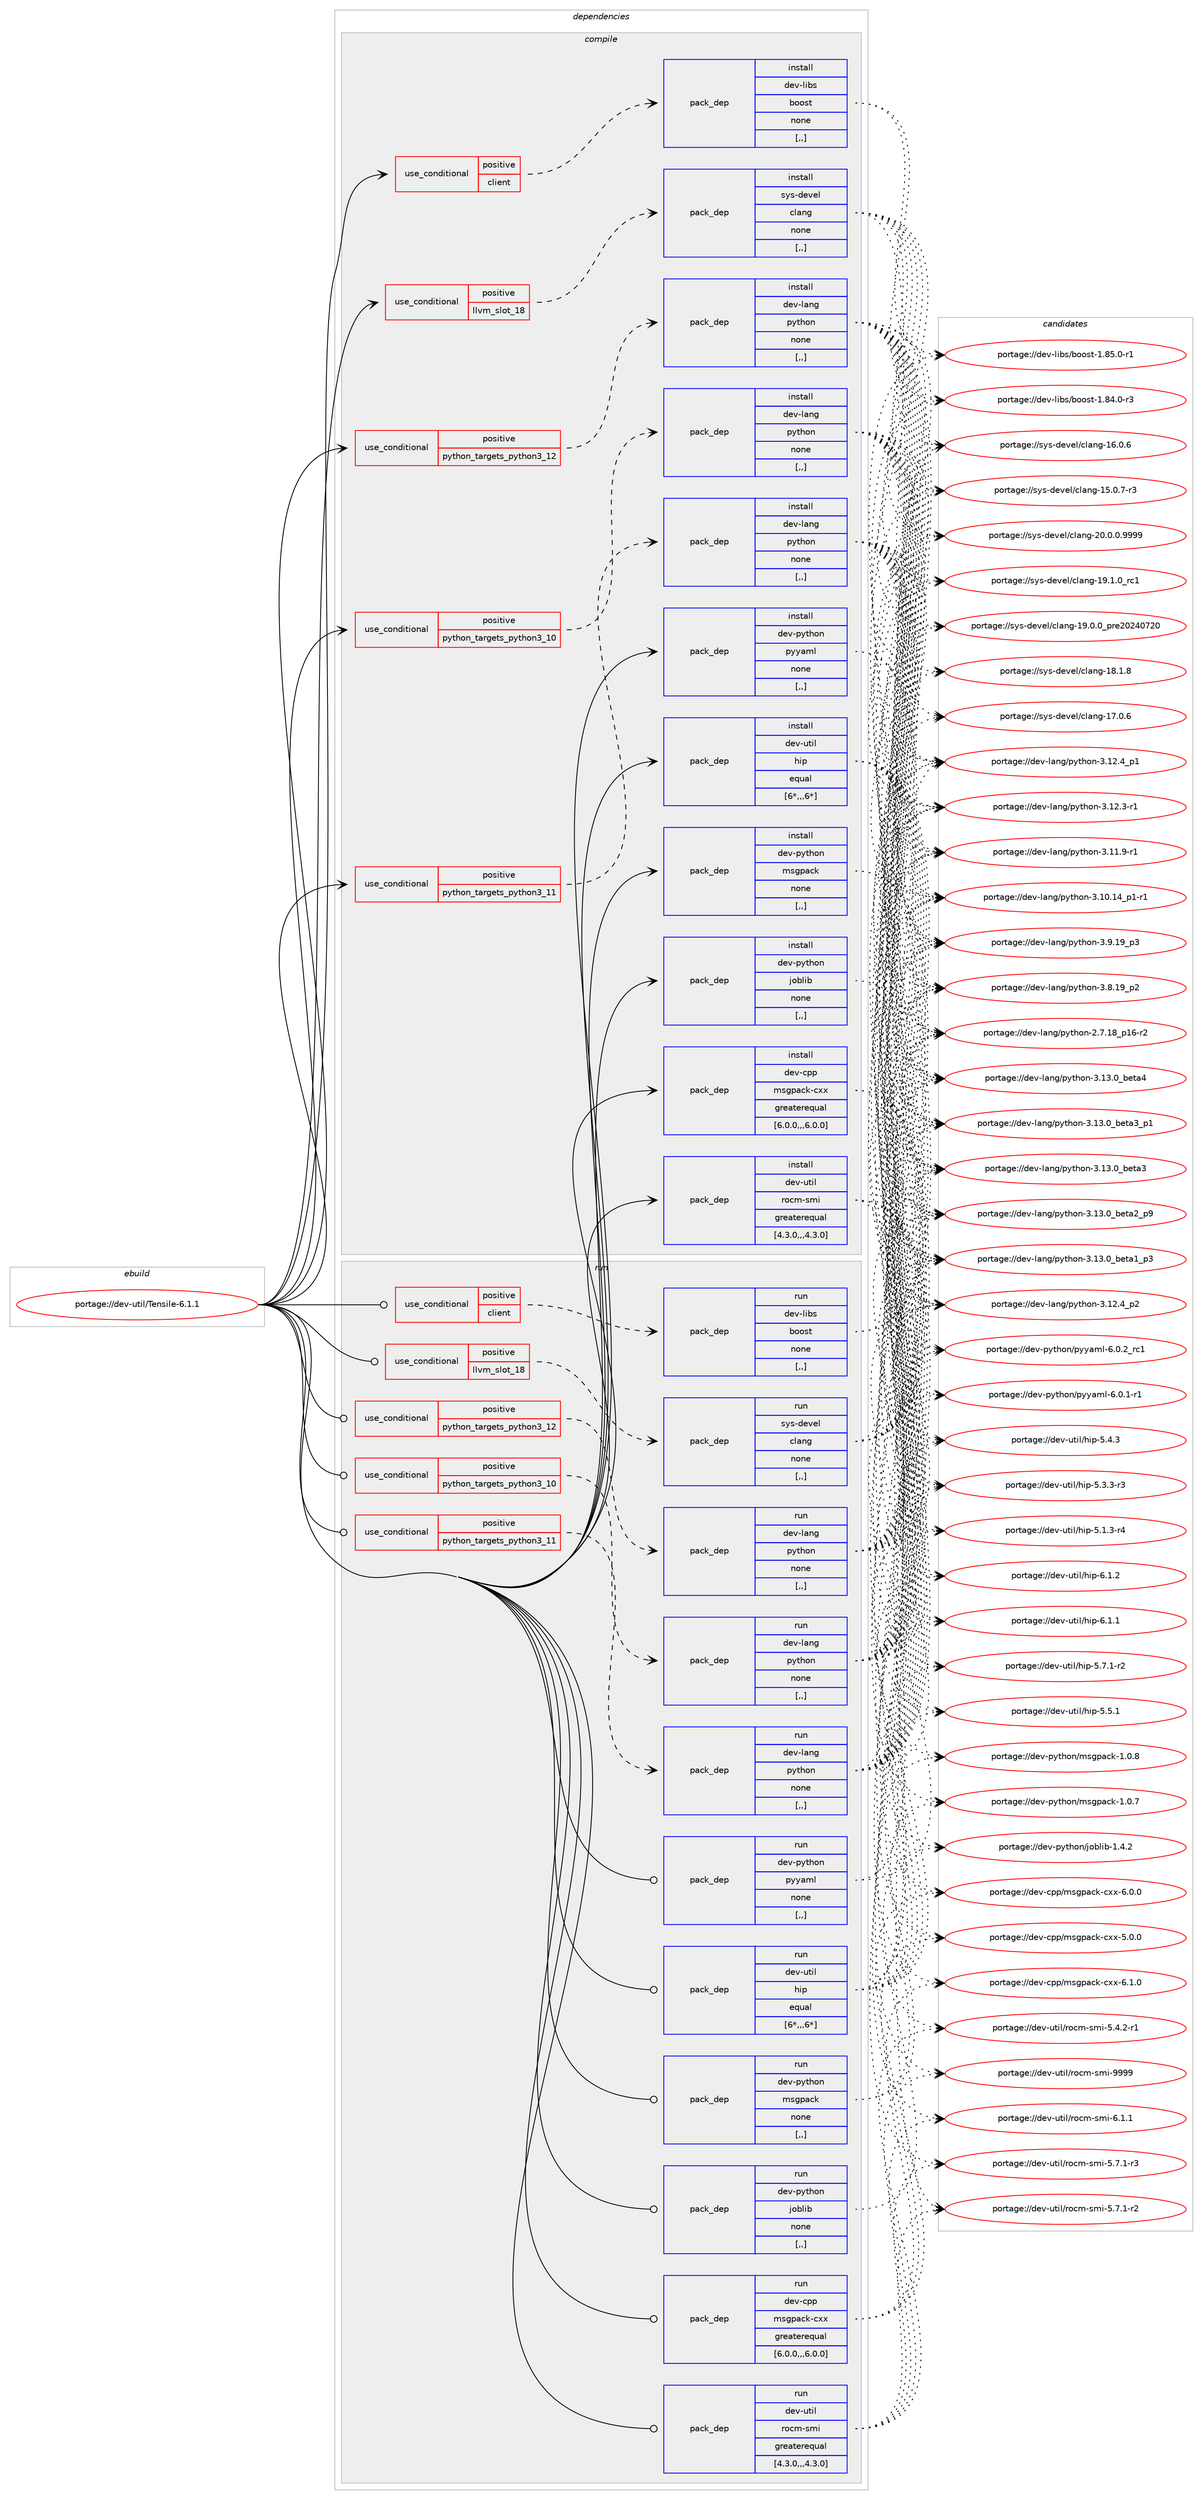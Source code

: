 digraph prolog {

# *************
# Graph options
# *************

newrank=true;
concentrate=true;
compound=true;
graph [rankdir=LR,fontname=Helvetica,fontsize=10,ranksep=1.5];#, ranksep=2.5, nodesep=0.2];
edge  [arrowhead=vee];
node  [fontname=Helvetica,fontsize=10];

# **********
# The ebuild
# **********

subgraph cluster_leftcol {
color=gray;
label=<<i>ebuild</i>>;
id [label="portage://dev-util/Tensile-6.1.1", color=red, width=4, href="../dev-util/Tensile-6.1.1.svg"];
}

# ****************
# The dependencies
# ****************

subgraph cluster_midcol {
color=gray;
label=<<i>dependencies</i>>;
subgraph cluster_compile {
fillcolor="#eeeeee";
style=filled;
label=<<i>compile</i>>;
subgraph cond59080 {
dependency209972 [label=<<TABLE BORDER="0" CELLBORDER="1" CELLSPACING="0" CELLPADDING="4"><TR><TD ROWSPAN="3" CELLPADDING="10">use_conditional</TD></TR><TR><TD>positive</TD></TR><TR><TD>client</TD></TR></TABLE>>, shape=none, color=red];
subgraph pack149501 {
dependency209973 [label=<<TABLE BORDER="0" CELLBORDER="1" CELLSPACING="0" CELLPADDING="4" WIDTH="220"><TR><TD ROWSPAN="6" CELLPADDING="30">pack_dep</TD></TR><TR><TD WIDTH="110">install</TD></TR><TR><TD>dev-libs</TD></TR><TR><TD>boost</TD></TR><TR><TD>none</TD></TR><TR><TD>[,,]</TD></TR></TABLE>>, shape=none, color=blue];
}
dependency209972:e -> dependency209973:w [weight=20,style="dashed",arrowhead="vee"];
}
id:e -> dependency209972:w [weight=20,style="solid",arrowhead="vee"];
subgraph cond59081 {
dependency209974 [label=<<TABLE BORDER="0" CELLBORDER="1" CELLSPACING="0" CELLPADDING="4"><TR><TD ROWSPAN="3" CELLPADDING="10">use_conditional</TD></TR><TR><TD>positive</TD></TR><TR><TD>llvm_slot_18</TD></TR></TABLE>>, shape=none, color=red];
subgraph pack149502 {
dependency209975 [label=<<TABLE BORDER="0" CELLBORDER="1" CELLSPACING="0" CELLPADDING="4" WIDTH="220"><TR><TD ROWSPAN="6" CELLPADDING="30">pack_dep</TD></TR><TR><TD WIDTH="110">install</TD></TR><TR><TD>sys-devel</TD></TR><TR><TD>clang</TD></TR><TR><TD>none</TD></TR><TR><TD>[,,]</TD></TR></TABLE>>, shape=none, color=blue];
}
dependency209974:e -> dependency209975:w [weight=20,style="dashed",arrowhead="vee"];
}
id:e -> dependency209974:w [weight=20,style="solid",arrowhead="vee"];
subgraph cond59082 {
dependency209976 [label=<<TABLE BORDER="0" CELLBORDER="1" CELLSPACING="0" CELLPADDING="4"><TR><TD ROWSPAN="3" CELLPADDING="10">use_conditional</TD></TR><TR><TD>positive</TD></TR><TR><TD>python_targets_python3_10</TD></TR></TABLE>>, shape=none, color=red];
subgraph pack149503 {
dependency209977 [label=<<TABLE BORDER="0" CELLBORDER="1" CELLSPACING="0" CELLPADDING="4" WIDTH="220"><TR><TD ROWSPAN="6" CELLPADDING="30">pack_dep</TD></TR><TR><TD WIDTH="110">install</TD></TR><TR><TD>dev-lang</TD></TR><TR><TD>python</TD></TR><TR><TD>none</TD></TR><TR><TD>[,,]</TD></TR></TABLE>>, shape=none, color=blue];
}
dependency209976:e -> dependency209977:w [weight=20,style="dashed",arrowhead="vee"];
}
id:e -> dependency209976:w [weight=20,style="solid",arrowhead="vee"];
subgraph cond59083 {
dependency209978 [label=<<TABLE BORDER="0" CELLBORDER="1" CELLSPACING="0" CELLPADDING="4"><TR><TD ROWSPAN="3" CELLPADDING="10">use_conditional</TD></TR><TR><TD>positive</TD></TR><TR><TD>python_targets_python3_11</TD></TR></TABLE>>, shape=none, color=red];
subgraph pack149504 {
dependency209979 [label=<<TABLE BORDER="0" CELLBORDER="1" CELLSPACING="0" CELLPADDING="4" WIDTH="220"><TR><TD ROWSPAN="6" CELLPADDING="30">pack_dep</TD></TR><TR><TD WIDTH="110">install</TD></TR><TR><TD>dev-lang</TD></TR><TR><TD>python</TD></TR><TR><TD>none</TD></TR><TR><TD>[,,]</TD></TR></TABLE>>, shape=none, color=blue];
}
dependency209978:e -> dependency209979:w [weight=20,style="dashed",arrowhead="vee"];
}
id:e -> dependency209978:w [weight=20,style="solid",arrowhead="vee"];
subgraph cond59084 {
dependency209980 [label=<<TABLE BORDER="0" CELLBORDER="1" CELLSPACING="0" CELLPADDING="4"><TR><TD ROWSPAN="3" CELLPADDING="10">use_conditional</TD></TR><TR><TD>positive</TD></TR><TR><TD>python_targets_python3_12</TD></TR></TABLE>>, shape=none, color=red];
subgraph pack149505 {
dependency209981 [label=<<TABLE BORDER="0" CELLBORDER="1" CELLSPACING="0" CELLPADDING="4" WIDTH="220"><TR><TD ROWSPAN="6" CELLPADDING="30">pack_dep</TD></TR><TR><TD WIDTH="110">install</TD></TR><TR><TD>dev-lang</TD></TR><TR><TD>python</TD></TR><TR><TD>none</TD></TR><TR><TD>[,,]</TD></TR></TABLE>>, shape=none, color=blue];
}
dependency209980:e -> dependency209981:w [weight=20,style="dashed",arrowhead="vee"];
}
id:e -> dependency209980:w [weight=20,style="solid",arrowhead="vee"];
subgraph pack149506 {
dependency209982 [label=<<TABLE BORDER="0" CELLBORDER="1" CELLSPACING="0" CELLPADDING="4" WIDTH="220"><TR><TD ROWSPAN="6" CELLPADDING="30">pack_dep</TD></TR><TR><TD WIDTH="110">install</TD></TR><TR><TD>dev-cpp</TD></TR><TR><TD>msgpack-cxx</TD></TR><TR><TD>greaterequal</TD></TR><TR><TD>[6.0.0,,,6.0.0]</TD></TR></TABLE>>, shape=none, color=blue];
}
id:e -> dependency209982:w [weight=20,style="solid",arrowhead="vee"];
subgraph pack149507 {
dependency209983 [label=<<TABLE BORDER="0" CELLBORDER="1" CELLSPACING="0" CELLPADDING="4" WIDTH="220"><TR><TD ROWSPAN="6" CELLPADDING="30">pack_dep</TD></TR><TR><TD WIDTH="110">install</TD></TR><TR><TD>dev-python</TD></TR><TR><TD>joblib</TD></TR><TR><TD>none</TD></TR><TR><TD>[,,]</TD></TR></TABLE>>, shape=none, color=blue];
}
id:e -> dependency209983:w [weight=20,style="solid",arrowhead="vee"];
subgraph pack149508 {
dependency209984 [label=<<TABLE BORDER="0" CELLBORDER="1" CELLSPACING="0" CELLPADDING="4" WIDTH="220"><TR><TD ROWSPAN="6" CELLPADDING="30">pack_dep</TD></TR><TR><TD WIDTH="110">install</TD></TR><TR><TD>dev-python</TD></TR><TR><TD>msgpack</TD></TR><TR><TD>none</TD></TR><TR><TD>[,,]</TD></TR></TABLE>>, shape=none, color=blue];
}
id:e -> dependency209984:w [weight=20,style="solid",arrowhead="vee"];
subgraph pack149509 {
dependency209985 [label=<<TABLE BORDER="0" CELLBORDER="1" CELLSPACING="0" CELLPADDING="4" WIDTH="220"><TR><TD ROWSPAN="6" CELLPADDING="30">pack_dep</TD></TR><TR><TD WIDTH="110">install</TD></TR><TR><TD>dev-python</TD></TR><TR><TD>pyyaml</TD></TR><TR><TD>none</TD></TR><TR><TD>[,,]</TD></TR></TABLE>>, shape=none, color=blue];
}
id:e -> dependency209985:w [weight=20,style="solid",arrowhead="vee"];
subgraph pack149510 {
dependency209986 [label=<<TABLE BORDER="0" CELLBORDER="1" CELLSPACING="0" CELLPADDING="4" WIDTH="220"><TR><TD ROWSPAN="6" CELLPADDING="30">pack_dep</TD></TR><TR><TD WIDTH="110">install</TD></TR><TR><TD>dev-util</TD></TR><TR><TD>hip</TD></TR><TR><TD>equal</TD></TR><TR><TD>[6*,,,6*]</TD></TR></TABLE>>, shape=none, color=blue];
}
id:e -> dependency209986:w [weight=20,style="solid",arrowhead="vee"];
subgraph pack149511 {
dependency209987 [label=<<TABLE BORDER="0" CELLBORDER="1" CELLSPACING="0" CELLPADDING="4" WIDTH="220"><TR><TD ROWSPAN="6" CELLPADDING="30">pack_dep</TD></TR><TR><TD WIDTH="110">install</TD></TR><TR><TD>dev-util</TD></TR><TR><TD>rocm-smi</TD></TR><TR><TD>greaterequal</TD></TR><TR><TD>[4.3.0,,,4.3.0]</TD></TR></TABLE>>, shape=none, color=blue];
}
id:e -> dependency209987:w [weight=20,style="solid",arrowhead="vee"];
}
subgraph cluster_compileandrun {
fillcolor="#eeeeee";
style=filled;
label=<<i>compile and run</i>>;
}
subgraph cluster_run {
fillcolor="#eeeeee";
style=filled;
label=<<i>run</i>>;
subgraph cond59085 {
dependency209988 [label=<<TABLE BORDER="0" CELLBORDER="1" CELLSPACING="0" CELLPADDING="4"><TR><TD ROWSPAN="3" CELLPADDING="10">use_conditional</TD></TR><TR><TD>positive</TD></TR><TR><TD>client</TD></TR></TABLE>>, shape=none, color=red];
subgraph pack149512 {
dependency209989 [label=<<TABLE BORDER="0" CELLBORDER="1" CELLSPACING="0" CELLPADDING="4" WIDTH="220"><TR><TD ROWSPAN="6" CELLPADDING="30">pack_dep</TD></TR><TR><TD WIDTH="110">run</TD></TR><TR><TD>dev-libs</TD></TR><TR><TD>boost</TD></TR><TR><TD>none</TD></TR><TR><TD>[,,]</TD></TR></TABLE>>, shape=none, color=blue];
}
dependency209988:e -> dependency209989:w [weight=20,style="dashed",arrowhead="vee"];
}
id:e -> dependency209988:w [weight=20,style="solid",arrowhead="odot"];
subgraph cond59086 {
dependency209990 [label=<<TABLE BORDER="0" CELLBORDER="1" CELLSPACING="0" CELLPADDING="4"><TR><TD ROWSPAN="3" CELLPADDING="10">use_conditional</TD></TR><TR><TD>positive</TD></TR><TR><TD>llvm_slot_18</TD></TR></TABLE>>, shape=none, color=red];
subgraph pack149513 {
dependency209991 [label=<<TABLE BORDER="0" CELLBORDER="1" CELLSPACING="0" CELLPADDING="4" WIDTH="220"><TR><TD ROWSPAN="6" CELLPADDING="30">pack_dep</TD></TR><TR><TD WIDTH="110">run</TD></TR><TR><TD>sys-devel</TD></TR><TR><TD>clang</TD></TR><TR><TD>none</TD></TR><TR><TD>[,,]</TD></TR></TABLE>>, shape=none, color=blue];
}
dependency209990:e -> dependency209991:w [weight=20,style="dashed",arrowhead="vee"];
}
id:e -> dependency209990:w [weight=20,style="solid",arrowhead="odot"];
subgraph cond59087 {
dependency209992 [label=<<TABLE BORDER="0" CELLBORDER="1" CELLSPACING="0" CELLPADDING="4"><TR><TD ROWSPAN="3" CELLPADDING="10">use_conditional</TD></TR><TR><TD>positive</TD></TR><TR><TD>python_targets_python3_10</TD></TR></TABLE>>, shape=none, color=red];
subgraph pack149514 {
dependency209993 [label=<<TABLE BORDER="0" CELLBORDER="1" CELLSPACING="0" CELLPADDING="4" WIDTH="220"><TR><TD ROWSPAN="6" CELLPADDING="30">pack_dep</TD></TR><TR><TD WIDTH="110">run</TD></TR><TR><TD>dev-lang</TD></TR><TR><TD>python</TD></TR><TR><TD>none</TD></TR><TR><TD>[,,]</TD></TR></TABLE>>, shape=none, color=blue];
}
dependency209992:e -> dependency209993:w [weight=20,style="dashed",arrowhead="vee"];
}
id:e -> dependency209992:w [weight=20,style="solid",arrowhead="odot"];
subgraph cond59088 {
dependency209994 [label=<<TABLE BORDER="0" CELLBORDER="1" CELLSPACING="0" CELLPADDING="4"><TR><TD ROWSPAN="3" CELLPADDING="10">use_conditional</TD></TR><TR><TD>positive</TD></TR><TR><TD>python_targets_python3_11</TD></TR></TABLE>>, shape=none, color=red];
subgraph pack149515 {
dependency209995 [label=<<TABLE BORDER="0" CELLBORDER="1" CELLSPACING="0" CELLPADDING="4" WIDTH="220"><TR><TD ROWSPAN="6" CELLPADDING="30">pack_dep</TD></TR><TR><TD WIDTH="110">run</TD></TR><TR><TD>dev-lang</TD></TR><TR><TD>python</TD></TR><TR><TD>none</TD></TR><TR><TD>[,,]</TD></TR></TABLE>>, shape=none, color=blue];
}
dependency209994:e -> dependency209995:w [weight=20,style="dashed",arrowhead="vee"];
}
id:e -> dependency209994:w [weight=20,style="solid",arrowhead="odot"];
subgraph cond59089 {
dependency209996 [label=<<TABLE BORDER="0" CELLBORDER="1" CELLSPACING="0" CELLPADDING="4"><TR><TD ROWSPAN="3" CELLPADDING="10">use_conditional</TD></TR><TR><TD>positive</TD></TR><TR><TD>python_targets_python3_12</TD></TR></TABLE>>, shape=none, color=red];
subgraph pack149516 {
dependency209997 [label=<<TABLE BORDER="0" CELLBORDER="1" CELLSPACING="0" CELLPADDING="4" WIDTH="220"><TR><TD ROWSPAN="6" CELLPADDING="30">pack_dep</TD></TR><TR><TD WIDTH="110">run</TD></TR><TR><TD>dev-lang</TD></TR><TR><TD>python</TD></TR><TR><TD>none</TD></TR><TR><TD>[,,]</TD></TR></TABLE>>, shape=none, color=blue];
}
dependency209996:e -> dependency209997:w [weight=20,style="dashed",arrowhead="vee"];
}
id:e -> dependency209996:w [weight=20,style="solid",arrowhead="odot"];
subgraph pack149517 {
dependency209998 [label=<<TABLE BORDER="0" CELLBORDER="1" CELLSPACING="0" CELLPADDING="4" WIDTH="220"><TR><TD ROWSPAN="6" CELLPADDING="30">pack_dep</TD></TR><TR><TD WIDTH="110">run</TD></TR><TR><TD>dev-cpp</TD></TR><TR><TD>msgpack-cxx</TD></TR><TR><TD>greaterequal</TD></TR><TR><TD>[6.0.0,,,6.0.0]</TD></TR></TABLE>>, shape=none, color=blue];
}
id:e -> dependency209998:w [weight=20,style="solid",arrowhead="odot"];
subgraph pack149518 {
dependency209999 [label=<<TABLE BORDER="0" CELLBORDER="1" CELLSPACING="0" CELLPADDING="4" WIDTH="220"><TR><TD ROWSPAN="6" CELLPADDING="30">pack_dep</TD></TR><TR><TD WIDTH="110">run</TD></TR><TR><TD>dev-python</TD></TR><TR><TD>joblib</TD></TR><TR><TD>none</TD></TR><TR><TD>[,,]</TD></TR></TABLE>>, shape=none, color=blue];
}
id:e -> dependency209999:w [weight=20,style="solid",arrowhead="odot"];
subgraph pack149519 {
dependency210000 [label=<<TABLE BORDER="0" CELLBORDER="1" CELLSPACING="0" CELLPADDING="4" WIDTH="220"><TR><TD ROWSPAN="6" CELLPADDING="30">pack_dep</TD></TR><TR><TD WIDTH="110">run</TD></TR><TR><TD>dev-python</TD></TR><TR><TD>msgpack</TD></TR><TR><TD>none</TD></TR><TR><TD>[,,]</TD></TR></TABLE>>, shape=none, color=blue];
}
id:e -> dependency210000:w [weight=20,style="solid",arrowhead="odot"];
subgraph pack149520 {
dependency210001 [label=<<TABLE BORDER="0" CELLBORDER="1" CELLSPACING="0" CELLPADDING="4" WIDTH="220"><TR><TD ROWSPAN="6" CELLPADDING="30">pack_dep</TD></TR><TR><TD WIDTH="110">run</TD></TR><TR><TD>dev-python</TD></TR><TR><TD>pyyaml</TD></TR><TR><TD>none</TD></TR><TR><TD>[,,]</TD></TR></TABLE>>, shape=none, color=blue];
}
id:e -> dependency210001:w [weight=20,style="solid",arrowhead="odot"];
subgraph pack149521 {
dependency210002 [label=<<TABLE BORDER="0" CELLBORDER="1" CELLSPACING="0" CELLPADDING="4" WIDTH="220"><TR><TD ROWSPAN="6" CELLPADDING="30">pack_dep</TD></TR><TR><TD WIDTH="110">run</TD></TR><TR><TD>dev-util</TD></TR><TR><TD>hip</TD></TR><TR><TD>equal</TD></TR><TR><TD>[6*,,,6*]</TD></TR></TABLE>>, shape=none, color=blue];
}
id:e -> dependency210002:w [weight=20,style="solid",arrowhead="odot"];
subgraph pack149522 {
dependency210003 [label=<<TABLE BORDER="0" CELLBORDER="1" CELLSPACING="0" CELLPADDING="4" WIDTH="220"><TR><TD ROWSPAN="6" CELLPADDING="30">pack_dep</TD></TR><TR><TD WIDTH="110">run</TD></TR><TR><TD>dev-util</TD></TR><TR><TD>rocm-smi</TD></TR><TR><TD>greaterequal</TD></TR><TR><TD>[4.3.0,,,4.3.0]</TD></TR></TABLE>>, shape=none, color=blue];
}
id:e -> dependency210003:w [weight=20,style="solid",arrowhead="odot"];
}
}

# **************
# The candidates
# **************

subgraph cluster_choices {
rank=same;
color=gray;
label=<<i>candidates</i>>;

subgraph choice149501 {
color=black;
nodesep=1;
choice10010111845108105981154798111111115116454946565346484511449 [label="portage://dev-libs/boost-1.85.0-r1", color=red, width=4,href="../dev-libs/boost-1.85.0-r1.svg"];
choice10010111845108105981154798111111115116454946565246484511451 [label="portage://dev-libs/boost-1.84.0-r3", color=red, width=4,href="../dev-libs/boost-1.84.0-r3.svg"];
dependency209973:e -> choice10010111845108105981154798111111115116454946565346484511449:w [style=dotted,weight="100"];
dependency209973:e -> choice10010111845108105981154798111111115116454946565246484511451:w [style=dotted,weight="100"];
}
subgraph choice149502 {
color=black;
nodesep=1;
choice11512111545100101118101108479910897110103455048464846484657575757 [label="portage://sys-devel/clang-20.0.0.9999", color=red, width=4,href="../sys-devel/clang-20.0.0.9999.svg"];
choice1151211154510010111810110847991089711010345495746494648951149949 [label="portage://sys-devel/clang-19.1.0_rc1", color=red, width=4,href="../sys-devel/clang-19.1.0_rc1.svg"];
choice1151211154510010111810110847991089711010345495746484648951121141015048505248555048 [label="portage://sys-devel/clang-19.0.0_pre20240720", color=red, width=4,href="../sys-devel/clang-19.0.0_pre20240720.svg"];
choice1151211154510010111810110847991089711010345495646494656 [label="portage://sys-devel/clang-18.1.8", color=red, width=4,href="../sys-devel/clang-18.1.8.svg"];
choice1151211154510010111810110847991089711010345495546484654 [label="portage://sys-devel/clang-17.0.6", color=red, width=4,href="../sys-devel/clang-17.0.6.svg"];
choice1151211154510010111810110847991089711010345495446484654 [label="portage://sys-devel/clang-16.0.6", color=red, width=4,href="../sys-devel/clang-16.0.6.svg"];
choice11512111545100101118101108479910897110103454953464846554511451 [label="portage://sys-devel/clang-15.0.7-r3", color=red, width=4,href="../sys-devel/clang-15.0.7-r3.svg"];
dependency209975:e -> choice11512111545100101118101108479910897110103455048464846484657575757:w [style=dotted,weight="100"];
dependency209975:e -> choice1151211154510010111810110847991089711010345495746494648951149949:w [style=dotted,weight="100"];
dependency209975:e -> choice1151211154510010111810110847991089711010345495746484648951121141015048505248555048:w [style=dotted,weight="100"];
dependency209975:e -> choice1151211154510010111810110847991089711010345495646494656:w [style=dotted,weight="100"];
dependency209975:e -> choice1151211154510010111810110847991089711010345495546484654:w [style=dotted,weight="100"];
dependency209975:e -> choice1151211154510010111810110847991089711010345495446484654:w [style=dotted,weight="100"];
dependency209975:e -> choice11512111545100101118101108479910897110103454953464846554511451:w [style=dotted,weight="100"];
}
subgraph choice149503 {
color=black;
nodesep=1;
choice1001011184510897110103471121211161041111104551464951464895981011169752 [label="portage://dev-lang/python-3.13.0_beta4", color=red, width=4,href="../dev-lang/python-3.13.0_beta4.svg"];
choice10010111845108971101034711212111610411111045514649514648959810111697519511249 [label="portage://dev-lang/python-3.13.0_beta3_p1", color=red, width=4,href="../dev-lang/python-3.13.0_beta3_p1.svg"];
choice1001011184510897110103471121211161041111104551464951464895981011169751 [label="portage://dev-lang/python-3.13.0_beta3", color=red, width=4,href="../dev-lang/python-3.13.0_beta3.svg"];
choice10010111845108971101034711212111610411111045514649514648959810111697509511257 [label="portage://dev-lang/python-3.13.0_beta2_p9", color=red, width=4,href="../dev-lang/python-3.13.0_beta2_p9.svg"];
choice10010111845108971101034711212111610411111045514649514648959810111697499511251 [label="portage://dev-lang/python-3.13.0_beta1_p3", color=red, width=4,href="../dev-lang/python-3.13.0_beta1_p3.svg"];
choice100101118451089711010347112121116104111110455146495046529511250 [label="portage://dev-lang/python-3.12.4_p2", color=red, width=4,href="../dev-lang/python-3.12.4_p2.svg"];
choice100101118451089711010347112121116104111110455146495046529511249 [label="portage://dev-lang/python-3.12.4_p1", color=red, width=4,href="../dev-lang/python-3.12.4_p1.svg"];
choice100101118451089711010347112121116104111110455146495046514511449 [label="portage://dev-lang/python-3.12.3-r1", color=red, width=4,href="../dev-lang/python-3.12.3-r1.svg"];
choice100101118451089711010347112121116104111110455146494946574511449 [label="portage://dev-lang/python-3.11.9-r1", color=red, width=4,href="../dev-lang/python-3.11.9-r1.svg"];
choice100101118451089711010347112121116104111110455146494846495295112494511449 [label="portage://dev-lang/python-3.10.14_p1-r1", color=red, width=4,href="../dev-lang/python-3.10.14_p1-r1.svg"];
choice100101118451089711010347112121116104111110455146574649579511251 [label="portage://dev-lang/python-3.9.19_p3", color=red, width=4,href="../dev-lang/python-3.9.19_p3.svg"];
choice100101118451089711010347112121116104111110455146564649579511250 [label="portage://dev-lang/python-3.8.19_p2", color=red, width=4,href="../dev-lang/python-3.8.19_p2.svg"];
choice100101118451089711010347112121116104111110455046554649569511249544511450 [label="portage://dev-lang/python-2.7.18_p16-r2", color=red, width=4,href="../dev-lang/python-2.7.18_p16-r2.svg"];
dependency209977:e -> choice1001011184510897110103471121211161041111104551464951464895981011169752:w [style=dotted,weight="100"];
dependency209977:e -> choice10010111845108971101034711212111610411111045514649514648959810111697519511249:w [style=dotted,weight="100"];
dependency209977:e -> choice1001011184510897110103471121211161041111104551464951464895981011169751:w [style=dotted,weight="100"];
dependency209977:e -> choice10010111845108971101034711212111610411111045514649514648959810111697509511257:w [style=dotted,weight="100"];
dependency209977:e -> choice10010111845108971101034711212111610411111045514649514648959810111697499511251:w [style=dotted,weight="100"];
dependency209977:e -> choice100101118451089711010347112121116104111110455146495046529511250:w [style=dotted,weight="100"];
dependency209977:e -> choice100101118451089711010347112121116104111110455146495046529511249:w [style=dotted,weight="100"];
dependency209977:e -> choice100101118451089711010347112121116104111110455146495046514511449:w [style=dotted,weight="100"];
dependency209977:e -> choice100101118451089711010347112121116104111110455146494946574511449:w [style=dotted,weight="100"];
dependency209977:e -> choice100101118451089711010347112121116104111110455146494846495295112494511449:w [style=dotted,weight="100"];
dependency209977:e -> choice100101118451089711010347112121116104111110455146574649579511251:w [style=dotted,weight="100"];
dependency209977:e -> choice100101118451089711010347112121116104111110455146564649579511250:w [style=dotted,weight="100"];
dependency209977:e -> choice100101118451089711010347112121116104111110455046554649569511249544511450:w [style=dotted,weight="100"];
}
subgraph choice149504 {
color=black;
nodesep=1;
choice1001011184510897110103471121211161041111104551464951464895981011169752 [label="portage://dev-lang/python-3.13.0_beta4", color=red, width=4,href="../dev-lang/python-3.13.0_beta4.svg"];
choice10010111845108971101034711212111610411111045514649514648959810111697519511249 [label="portage://dev-lang/python-3.13.0_beta3_p1", color=red, width=4,href="../dev-lang/python-3.13.0_beta3_p1.svg"];
choice1001011184510897110103471121211161041111104551464951464895981011169751 [label="portage://dev-lang/python-3.13.0_beta3", color=red, width=4,href="../dev-lang/python-3.13.0_beta3.svg"];
choice10010111845108971101034711212111610411111045514649514648959810111697509511257 [label="portage://dev-lang/python-3.13.0_beta2_p9", color=red, width=4,href="../dev-lang/python-3.13.0_beta2_p9.svg"];
choice10010111845108971101034711212111610411111045514649514648959810111697499511251 [label="portage://dev-lang/python-3.13.0_beta1_p3", color=red, width=4,href="../dev-lang/python-3.13.0_beta1_p3.svg"];
choice100101118451089711010347112121116104111110455146495046529511250 [label="portage://dev-lang/python-3.12.4_p2", color=red, width=4,href="../dev-lang/python-3.12.4_p2.svg"];
choice100101118451089711010347112121116104111110455146495046529511249 [label="portage://dev-lang/python-3.12.4_p1", color=red, width=4,href="../dev-lang/python-3.12.4_p1.svg"];
choice100101118451089711010347112121116104111110455146495046514511449 [label="portage://dev-lang/python-3.12.3-r1", color=red, width=4,href="../dev-lang/python-3.12.3-r1.svg"];
choice100101118451089711010347112121116104111110455146494946574511449 [label="portage://dev-lang/python-3.11.9-r1", color=red, width=4,href="../dev-lang/python-3.11.9-r1.svg"];
choice100101118451089711010347112121116104111110455146494846495295112494511449 [label="portage://dev-lang/python-3.10.14_p1-r1", color=red, width=4,href="../dev-lang/python-3.10.14_p1-r1.svg"];
choice100101118451089711010347112121116104111110455146574649579511251 [label="portage://dev-lang/python-3.9.19_p3", color=red, width=4,href="../dev-lang/python-3.9.19_p3.svg"];
choice100101118451089711010347112121116104111110455146564649579511250 [label="portage://dev-lang/python-3.8.19_p2", color=red, width=4,href="../dev-lang/python-3.8.19_p2.svg"];
choice100101118451089711010347112121116104111110455046554649569511249544511450 [label="portage://dev-lang/python-2.7.18_p16-r2", color=red, width=4,href="../dev-lang/python-2.7.18_p16-r2.svg"];
dependency209979:e -> choice1001011184510897110103471121211161041111104551464951464895981011169752:w [style=dotted,weight="100"];
dependency209979:e -> choice10010111845108971101034711212111610411111045514649514648959810111697519511249:w [style=dotted,weight="100"];
dependency209979:e -> choice1001011184510897110103471121211161041111104551464951464895981011169751:w [style=dotted,weight="100"];
dependency209979:e -> choice10010111845108971101034711212111610411111045514649514648959810111697509511257:w [style=dotted,weight="100"];
dependency209979:e -> choice10010111845108971101034711212111610411111045514649514648959810111697499511251:w [style=dotted,weight="100"];
dependency209979:e -> choice100101118451089711010347112121116104111110455146495046529511250:w [style=dotted,weight="100"];
dependency209979:e -> choice100101118451089711010347112121116104111110455146495046529511249:w [style=dotted,weight="100"];
dependency209979:e -> choice100101118451089711010347112121116104111110455146495046514511449:w [style=dotted,weight="100"];
dependency209979:e -> choice100101118451089711010347112121116104111110455146494946574511449:w [style=dotted,weight="100"];
dependency209979:e -> choice100101118451089711010347112121116104111110455146494846495295112494511449:w [style=dotted,weight="100"];
dependency209979:e -> choice100101118451089711010347112121116104111110455146574649579511251:w [style=dotted,weight="100"];
dependency209979:e -> choice100101118451089711010347112121116104111110455146564649579511250:w [style=dotted,weight="100"];
dependency209979:e -> choice100101118451089711010347112121116104111110455046554649569511249544511450:w [style=dotted,weight="100"];
}
subgraph choice149505 {
color=black;
nodesep=1;
choice1001011184510897110103471121211161041111104551464951464895981011169752 [label="portage://dev-lang/python-3.13.0_beta4", color=red, width=4,href="../dev-lang/python-3.13.0_beta4.svg"];
choice10010111845108971101034711212111610411111045514649514648959810111697519511249 [label="portage://dev-lang/python-3.13.0_beta3_p1", color=red, width=4,href="../dev-lang/python-3.13.0_beta3_p1.svg"];
choice1001011184510897110103471121211161041111104551464951464895981011169751 [label="portage://dev-lang/python-3.13.0_beta3", color=red, width=4,href="../dev-lang/python-3.13.0_beta3.svg"];
choice10010111845108971101034711212111610411111045514649514648959810111697509511257 [label="portage://dev-lang/python-3.13.0_beta2_p9", color=red, width=4,href="../dev-lang/python-3.13.0_beta2_p9.svg"];
choice10010111845108971101034711212111610411111045514649514648959810111697499511251 [label="portage://dev-lang/python-3.13.0_beta1_p3", color=red, width=4,href="../dev-lang/python-3.13.0_beta1_p3.svg"];
choice100101118451089711010347112121116104111110455146495046529511250 [label="portage://dev-lang/python-3.12.4_p2", color=red, width=4,href="../dev-lang/python-3.12.4_p2.svg"];
choice100101118451089711010347112121116104111110455146495046529511249 [label="portage://dev-lang/python-3.12.4_p1", color=red, width=4,href="../dev-lang/python-3.12.4_p1.svg"];
choice100101118451089711010347112121116104111110455146495046514511449 [label="portage://dev-lang/python-3.12.3-r1", color=red, width=4,href="../dev-lang/python-3.12.3-r1.svg"];
choice100101118451089711010347112121116104111110455146494946574511449 [label="portage://dev-lang/python-3.11.9-r1", color=red, width=4,href="../dev-lang/python-3.11.9-r1.svg"];
choice100101118451089711010347112121116104111110455146494846495295112494511449 [label="portage://dev-lang/python-3.10.14_p1-r1", color=red, width=4,href="../dev-lang/python-3.10.14_p1-r1.svg"];
choice100101118451089711010347112121116104111110455146574649579511251 [label="portage://dev-lang/python-3.9.19_p3", color=red, width=4,href="../dev-lang/python-3.9.19_p3.svg"];
choice100101118451089711010347112121116104111110455146564649579511250 [label="portage://dev-lang/python-3.8.19_p2", color=red, width=4,href="../dev-lang/python-3.8.19_p2.svg"];
choice100101118451089711010347112121116104111110455046554649569511249544511450 [label="portage://dev-lang/python-2.7.18_p16-r2", color=red, width=4,href="../dev-lang/python-2.7.18_p16-r2.svg"];
dependency209981:e -> choice1001011184510897110103471121211161041111104551464951464895981011169752:w [style=dotted,weight="100"];
dependency209981:e -> choice10010111845108971101034711212111610411111045514649514648959810111697519511249:w [style=dotted,weight="100"];
dependency209981:e -> choice1001011184510897110103471121211161041111104551464951464895981011169751:w [style=dotted,weight="100"];
dependency209981:e -> choice10010111845108971101034711212111610411111045514649514648959810111697509511257:w [style=dotted,weight="100"];
dependency209981:e -> choice10010111845108971101034711212111610411111045514649514648959810111697499511251:w [style=dotted,weight="100"];
dependency209981:e -> choice100101118451089711010347112121116104111110455146495046529511250:w [style=dotted,weight="100"];
dependency209981:e -> choice100101118451089711010347112121116104111110455146495046529511249:w [style=dotted,weight="100"];
dependency209981:e -> choice100101118451089711010347112121116104111110455146495046514511449:w [style=dotted,weight="100"];
dependency209981:e -> choice100101118451089711010347112121116104111110455146494946574511449:w [style=dotted,weight="100"];
dependency209981:e -> choice100101118451089711010347112121116104111110455146494846495295112494511449:w [style=dotted,weight="100"];
dependency209981:e -> choice100101118451089711010347112121116104111110455146574649579511251:w [style=dotted,weight="100"];
dependency209981:e -> choice100101118451089711010347112121116104111110455146564649579511250:w [style=dotted,weight="100"];
dependency209981:e -> choice100101118451089711010347112121116104111110455046554649569511249544511450:w [style=dotted,weight="100"];
}
subgraph choice149506 {
color=black;
nodesep=1;
choice10010111845991121124710911510311297991074599120120455446494648 [label="portage://dev-cpp/msgpack-cxx-6.1.0", color=red, width=4,href="../dev-cpp/msgpack-cxx-6.1.0.svg"];
choice10010111845991121124710911510311297991074599120120455446484648 [label="portage://dev-cpp/msgpack-cxx-6.0.0", color=red, width=4,href="../dev-cpp/msgpack-cxx-6.0.0.svg"];
choice10010111845991121124710911510311297991074599120120455346484648 [label="portage://dev-cpp/msgpack-cxx-5.0.0", color=red, width=4,href="../dev-cpp/msgpack-cxx-5.0.0.svg"];
dependency209982:e -> choice10010111845991121124710911510311297991074599120120455446494648:w [style=dotted,weight="100"];
dependency209982:e -> choice10010111845991121124710911510311297991074599120120455446484648:w [style=dotted,weight="100"];
dependency209982:e -> choice10010111845991121124710911510311297991074599120120455346484648:w [style=dotted,weight="100"];
}
subgraph choice149507 {
color=black;
nodesep=1;
choice10010111845112121116104111110471061119810810598454946524650 [label="portage://dev-python/joblib-1.4.2", color=red, width=4,href="../dev-python/joblib-1.4.2.svg"];
dependency209983:e -> choice10010111845112121116104111110471061119810810598454946524650:w [style=dotted,weight="100"];
}
subgraph choice149508 {
color=black;
nodesep=1;
choice10010111845112121116104111110471091151031129799107454946484656 [label="portage://dev-python/msgpack-1.0.8", color=red, width=4,href="../dev-python/msgpack-1.0.8.svg"];
choice10010111845112121116104111110471091151031129799107454946484655 [label="portage://dev-python/msgpack-1.0.7", color=red, width=4,href="../dev-python/msgpack-1.0.7.svg"];
dependency209984:e -> choice10010111845112121116104111110471091151031129799107454946484656:w [style=dotted,weight="100"];
dependency209984:e -> choice10010111845112121116104111110471091151031129799107454946484655:w [style=dotted,weight="100"];
}
subgraph choice149509 {
color=black;
nodesep=1;
choice100101118451121211161041111104711212112197109108455446484650951149949 [label="portage://dev-python/pyyaml-6.0.2_rc1", color=red, width=4,href="../dev-python/pyyaml-6.0.2_rc1.svg"];
choice1001011184511212111610411111047112121121971091084554464846494511449 [label="portage://dev-python/pyyaml-6.0.1-r1", color=red, width=4,href="../dev-python/pyyaml-6.0.1-r1.svg"];
dependency209985:e -> choice100101118451121211161041111104711212112197109108455446484650951149949:w [style=dotted,weight="100"];
dependency209985:e -> choice1001011184511212111610411111047112121121971091084554464846494511449:w [style=dotted,weight="100"];
}
subgraph choice149510 {
color=black;
nodesep=1;
choice1001011184511711610510847104105112455446494650 [label="portage://dev-util/hip-6.1.2", color=red, width=4,href="../dev-util/hip-6.1.2.svg"];
choice1001011184511711610510847104105112455446494649 [label="portage://dev-util/hip-6.1.1", color=red, width=4,href="../dev-util/hip-6.1.1.svg"];
choice10010111845117116105108471041051124553465546494511450 [label="portage://dev-util/hip-5.7.1-r2", color=red, width=4,href="../dev-util/hip-5.7.1-r2.svg"];
choice1001011184511711610510847104105112455346534649 [label="portage://dev-util/hip-5.5.1", color=red, width=4,href="../dev-util/hip-5.5.1.svg"];
choice1001011184511711610510847104105112455346524651 [label="portage://dev-util/hip-5.4.3", color=red, width=4,href="../dev-util/hip-5.4.3.svg"];
choice10010111845117116105108471041051124553465146514511451 [label="portage://dev-util/hip-5.3.3-r3", color=red, width=4,href="../dev-util/hip-5.3.3-r3.svg"];
choice10010111845117116105108471041051124553464946514511452 [label="portage://dev-util/hip-5.1.3-r4", color=red, width=4,href="../dev-util/hip-5.1.3-r4.svg"];
dependency209986:e -> choice1001011184511711610510847104105112455446494650:w [style=dotted,weight="100"];
dependency209986:e -> choice1001011184511711610510847104105112455446494649:w [style=dotted,weight="100"];
dependency209986:e -> choice10010111845117116105108471041051124553465546494511450:w [style=dotted,weight="100"];
dependency209986:e -> choice1001011184511711610510847104105112455346534649:w [style=dotted,weight="100"];
dependency209986:e -> choice1001011184511711610510847104105112455346524651:w [style=dotted,weight="100"];
dependency209986:e -> choice10010111845117116105108471041051124553465146514511451:w [style=dotted,weight="100"];
dependency209986:e -> choice10010111845117116105108471041051124553464946514511452:w [style=dotted,weight="100"];
}
subgraph choice149511 {
color=black;
nodesep=1;
choice100101118451171161051084711411199109451151091054557575757 [label="portage://dev-util/rocm-smi-9999", color=red, width=4,href="../dev-util/rocm-smi-9999.svg"];
choice10010111845117116105108471141119910945115109105455446494649 [label="portage://dev-util/rocm-smi-6.1.1", color=red, width=4,href="../dev-util/rocm-smi-6.1.1.svg"];
choice100101118451171161051084711411199109451151091054553465546494511451 [label="portage://dev-util/rocm-smi-5.7.1-r3", color=red, width=4,href="../dev-util/rocm-smi-5.7.1-r3.svg"];
choice100101118451171161051084711411199109451151091054553465546494511450 [label="portage://dev-util/rocm-smi-5.7.1-r2", color=red, width=4,href="../dev-util/rocm-smi-5.7.1-r2.svg"];
choice100101118451171161051084711411199109451151091054553465246504511449 [label="portage://dev-util/rocm-smi-5.4.2-r1", color=red, width=4,href="../dev-util/rocm-smi-5.4.2-r1.svg"];
dependency209987:e -> choice100101118451171161051084711411199109451151091054557575757:w [style=dotted,weight="100"];
dependency209987:e -> choice10010111845117116105108471141119910945115109105455446494649:w [style=dotted,weight="100"];
dependency209987:e -> choice100101118451171161051084711411199109451151091054553465546494511451:w [style=dotted,weight="100"];
dependency209987:e -> choice100101118451171161051084711411199109451151091054553465546494511450:w [style=dotted,weight="100"];
dependency209987:e -> choice100101118451171161051084711411199109451151091054553465246504511449:w [style=dotted,weight="100"];
}
subgraph choice149512 {
color=black;
nodesep=1;
choice10010111845108105981154798111111115116454946565346484511449 [label="portage://dev-libs/boost-1.85.0-r1", color=red, width=4,href="../dev-libs/boost-1.85.0-r1.svg"];
choice10010111845108105981154798111111115116454946565246484511451 [label="portage://dev-libs/boost-1.84.0-r3", color=red, width=4,href="../dev-libs/boost-1.84.0-r3.svg"];
dependency209989:e -> choice10010111845108105981154798111111115116454946565346484511449:w [style=dotted,weight="100"];
dependency209989:e -> choice10010111845108105981154798111111115116454946565246484511451:w [style=dotted,weight="100"];
}
subgraph choice149513 {
color=black;
nodesep=1;
choice11512111545100101118101108479910897110103455048464846484657575757 [label="portage://sys-devel/clang-20.0.0.9999", color=red, width=4,href="../sys-devel/clang-20.0.0.9999.svg"];
choice1151211154510010111810110847991089711010345495746494648951149949 [label="portage://sys-devel/clang-19.1.0_rc1", color=red, width=4,href="../sys-devel/clang-19.1.0_rc1.svg"];
choice1151211154510010111810110847991089711010345495746484648951121141015048505248555048 [label="portage://sys-devel/clang-19.0.0_pre20240720", color=red, width=4,href="../sys-devel/clang-19.0.0_pre20240720.svg"];
choice1151211154510010111810110847991089711010345495646494656 [label="portage://sys-devel/clang-18.1.8", color=red, width=4,href="../sys-devel/clang-18.1.8.svg"];
choice1151211154510010111810110847991089711010345495546484654 [label="portage://sys-devel/clang-17.0.6", color=red, width=4,href="../sys-devel/clang-17.0.6.svg"];
choice1151211154510010111810110847991089711010345495446484654 [label="portage://sys-devel/clang-16.0.6", color=red, width=4,href="../sys-devel/clang-16.0.6.svg"];
choice11512111545100101118101108479910897110103454953464846554511451 [label="portage://sys-devel/clang-15.0.7-r3", color=red, width=4,href="../sys-devel/clang-15.0.7-r3.svg"];
dependency209991:e -> choice11512111545100101118101108479910897110103455048464846484657575757:w [style=dotted,weight="100"];
dependency209991:e -> choice1151211154510010111810110847991089711010345495746494648951149949:w [style=dotted,weight="100"];
dependency209991:e -> choice1151211154510010111810110847991089711010345495746484648951121141015048505248555048:w [style=dotted,weight="100"];
dependency209991:e -> choice1151211154510010111810110847991089711010345495646494656:w [style=dotted,weight="100"];
dependency209991:e -> choice1151211154510010111810110847991089711010345495546484654:w [style=dotted,weight="100"];
dependency209991:e -> choice1151211154510010111810110847991089711010345495446484654:w [style=dotted,weight="100"];
dependency209991:e -> choice11512111545100101118101108479910897110103454953464846554511451:w [style=dotted,weight="100"];
}
subgraph choice149514 {
color=black;
nodesep=1;
choice1001011184510897110103471121211161041111104551464951464895981011169752 [label="portage://dev-lang/python-3.13.0_beta4", color=red, width=4,href="../dev-lang/python-3.13.0_beta4.svg"];
choice10010111845108971101034711212111610411111045514649514648959810111697519511249 [label="portage://dev-lang/python-3.13.0_beta3_p1", color=red, width=4,href="../dev-lang/python-3.13.0_beta3_p1.svg"];
choice1001011184510897110103471121211161041111104551464951464895981011169751 [label="portage://dev-lang/python-3.13.0_beta3", color=red, width=4,href="../dev-lang/python-3.13.0_beta3.svg"];
choice10010111845108971101034711212111610411111045514649514648959810111697509511257 [label="portage://dev-lang/python-3.13.0_beta2_p9", color=red, width=4,href="../dev-lang/python-3.13.0_beta2_p9.svg"];
choice10010111845108971101034711212111610411111045514649514648959810111697499511251 [label="portage://dev-lang/python-3.13.0_beta1_p3", color=red, width=4,href="../dev-lang/python-3.13.0_beta1_p3.svg"];
choice100101118451089711010347112121116104111110455146495046529511250 [label="portage://dev-lang/python-3.12.4_p2", color=red, width=4,href="../dev-lang/python-3.12.4_p2.svg"];
choice100101118451089711010347112121116104111110455146495046529511249 [label="portage://dev-lang/python-3.12.4_p1", color=red, width=4,href="../dev-lang/python-3.12.4_p1.svg"];
choice100101118451089711010347112121116104111110455146495046514511449 [label="portage://dev-lang/python-3.12.3-r1", color=red, width=4,href="../dev-lang/python-3.12.3-r1.svg"];
choice100101118451089711010347112121116104111110455146494946574511449 [label="portage://dev-lang/python-3.11.9-r1", color=red, width=4,href="../dev-lang/python-3.11.9-r1.svg"];
choice100101118451089711010347112121116104111110455146494846495295112494511449 [label="portage://dev-lang/python-3.10.14_p1-r1", color=red, width=4,href="../dev-lang/python-3.10.14_p1-r1.svg"];
choice100101118451089711010347112121116104111110455146574649579511251 [label="portage://dev-lang/python-3.9.19_p3", color=red, width=4,href="../dev-lang/python-3.9.19_p3.svg"];
choice100101118451089711010347112121116104111110455146564649579511250 [label="portage://dev-lang/python-3.8.19_p2", color=red, width=4,href="../dev-lang/python-3.8.19_p2.svg"];
choice100101118451089711010347112121116104111110455046554649569511249544511450 [label="portage://dev-lang/python-2.7.18_p16-r2", color=red, width=4,href="../dev-lang/python-2.7.18_p16-r2.svg"];
dependency209993:e -> choice1001011184510897110103471121211161041111104551464951464895981011169752:w [style=dotted,weight="100"];
dependency209993:e -> choice10010111845108971101034711212111610411111045514649514648959810111697519511249:w [style=dotted,weight="100"];
dependency209993:e -> choice1001011184510897110103471121211161041111104551464951464895981011169751:w [style=dotted,weight="100"];
dependency209993:e -> choice10010111845108971101034711212111610411111045514649514648959810111697509511257:w [style=dotted,weight="100"];
dependency209993:e -> choice10010111845108971101034711212111610411111045514649514648959810111697499511251:w [style=dotted,weight="100"];
dependency209993:e -> choice100101118451089711010347112121116104111110455146495046529511250:w [style=dotted,weight="100"];
dependency209993:e -> choice100101118451089711010347112121116104111110455146495046529511249:w [style=dotted,weight="100"];
dependency209993:e -> choice100101118451089711010347112121116104111110455146495046514511449:w [style=dotted,weight="100"];
dependency209993:e -> choice100101118451089711010347112121116104111110455146494946574511449:w [style=dotted,weight="100"];
dependency209993:e -> choice100101118451089711010347112121116104111110455146494846495295112494511449:w [style=dotted,weight="100"];
dependency209993:e -> choice100101118451089711010347112121116104111110455146574649579511251:w [style=dotted,weight="100"];
dependency209993:e -> choice100101118451089711010347112121116104111110455146564649579511250:w [style=dotted,weight="100"];
dependency209993:e -> choice100101118451089711010347112121116104111110455046554649569511249544511450:w [style=dotted,weight="100"];
}
subgraph choice149515 {
color=black;
nodesep=1;
choice1001011184510897110103471121211161041111104551464951464895981011169752 [label="portage://dev-lang/python-3.13.0_beta4", color=red, width=4,href="../dev-lang/python-3.13.0_beta4.svg"];
choice10010111845108971101034711212111610411111045514649514648959810111697519511249 [label="portage://dev-lang/python-3.13.0_beta3_p1", color=red, width=4,href="../dev-lang/python-3.13.0_beta3_p1.svg"];
choice1001011184510897110103471121211161041111104551464951464895981011169751 [label="portage://dev-lang/python-3.13.0_beta3", color=red, width=4,href="../dev-lang/python-3.13.0_beta3.svg"];
choice10010111845108971101034711212111610411111045514649514648959810111697509511257 [label="portage://dev-lang/python-3.13.0_beta2_p9", color=red, width=4,href="../dev-lang/python-3.13.0_beta2_p9.svg"];
choice10010111845108971101034711212111610411111045514649514648959810111697499511251 [label="portage://dev-lang/python-3.13.0_beta1_p3", color=red, width=4,href="../dev-lang/python-3.13.0_beta1_p3.svg"];
choice100101118451089711010347112121116104111110455146495046529511250 [label="portage://dev-lang/python-3.12.4_p2", color=red, width=4,href="../dev-lang/python-3.12.4_p2.svg"];
choice100101118451089711010347112121116104111110455146495046529511249 [label="portage://dev-lang/python-3.12.4_p1", color=red, width=4,href="../dev-lang/python-3.12.4_p1.svg"];
choice100101118451089711010347112121116104111110455146495046514511449 [label="portage://dev-lang/python-3.12.3-r1", color=red, width=4,href="../dev-lang/python-3.12.3-r1.svg"];
choice100101118451089711010347112121116104111110455146494946574511449 [label="portage://dev-lang/python-3.11.9-r1", color=red, width=4,href="../dev-lang/python-3.11.9-r1.svg"];
choice100101118451089711010347112121116104111110455146494846495295112494511449 [label="portage://dev-lang/python-3.10.14_p1-r1", color=red, width=4,href="../dev-lang/python-3.10.14_p1-r1.svg"];
choice100101118451089711010347112121116104111110455146574649579511251 [label="portage://dev-lang/python-3.9.19_p3", color=red, width=4,href="../dev-lang/python-3.9.19_p3.svg"];
choice100101118451089711010347112121116104111110455146564649579511250 [label="portage://dev-lang/python-3.8.19_p2", color=red, width=4,href="../dev-lang/python-3.8.19_p2.svg"];
choice100101118451089711010347112121116104111110455046554649569511249544511450 [label="portage://dev-lang/python-2.7.18_p16-r2", color=red, width=4,href="../dev-lang/python-2.7.18_p16-r2.svg"];
dependency209995:e -> choice1001011184510897110103471121211161041111104551464951464895981011169752:w [style=dotted,weight="100"];
dependency209995:e -> choice10010111845108971101034711212111610411111045514649514648959810111697519511249:w [style=dotted,weight="100"];
dependency209995:e -> choice1001011184510897110103471121211161041111104551464951464895981011169751:w [style=dotted,weight="100"];
dependency209995:e -> choice10010111845108971101034711212111610411111045514649514648959810111697509511257:w [style=dotted,weight="100"];
dependency209995:e -> choice10010111845108971101034711212111610411111045514649514648959810111697499511251:w [style=dotted,weight="100"];
dependency209995:e -> choice100101118451089711010347112121116104111110455146495046529511250:w [style=dotted,weight="100"];
dependency209995:e -> choice100101118451089711010347112121116104111110455146495046529511249:w [style=dotted,weight="100"];
dependency209995:e -> choice100101118451089711010347112121116104111110455146495046514511449:w [style=dotted,weight="100"];
dependency209995:e -> choice100101118451089711010347112121116104111110455146494946574511449:w [style=dotted,weight="100"];
dependency209995:e -> choice100101118451089711010347112121116104111110455146494846495295112494511449:w [style=dotted,weight="100"];
dependency209995:e -> choice100101118451089711010347112121116104111110455146574649579511251:w [style=dotted,weight="100"];
dependency209995:e -> choice100101118451089711010347112121116104111110455146564649579511250:w [style=dotted,weight="100"];
dependency209995:e -> choice100101118451089711010347112121116104111110455046554649569511249544511450:w [style=dotted,weight="100"];
}
subgraph choice149516 {
color=black;
nodesep=1;
choice1001011184510897110103471121211161041111104551464951464895981011169752 [label="portage://dev-lang/python-3.13.0_beta4", color=red, width=4,href="../dev-lang/python-3.13.0_beta4.svg"];
choice10010111845108971101034711212111610411111045514649514648959810111697519511249 [label="portage://dev-lang/python-3.13.0_beta3_p1", color=red, width=4,href="../dev-lang/python-3.13.0_beta3_p1.svg"];
choice1001011184510897110103471121211161041111104551464951464895981011169751 [label="portage://dev-lang/python-3.13.0_beta3", color=red, width=4,href="../dev-lang/python-3.13.0_beta3.svg"];
choice10010111845108971101034711212111610411111045514649514648959810111697509511257 [label="portage://dev-lang/python-3.13.0_beta2_p9", color=red, width=4,href="../dev-lang/python-3.13.0_beta2_p9.svg"];
choice10010111845108971101034711212111610411111045514649514648959810111697499511251 [label="portage://dev-lang/python-3.13.0_beta1_p3", color=red, width=4,href="../dev-lang/python-3.13.0_beta1_p3.svg"];
choice100101118451089711010347112121116104111110455146495046529511250 [label="portage://dev-lang/python-3.12.4_p2", color=red, width=4,href="../dev-lang/python-3.12.4_p2.svg"];
choice100101118451089711010347112121116104111110455146495046529511249 [label="portage://dev-lang/python-3.12.4_p1", color=red, width=4,href="../dev-lang/python-3.12.4_p1.svg"];
choice100101118451089711010347112121116104111110455146495046514511449 [label="portage://dev-lang/python-3.12.3-r1", color=red, width=4,href="../dev-lang/python-3.12.3-r1.svg"];
choice100101118451089711010347112121116104111110455146494946574511449 [label="portage://dev-lang/python-3.11.9-r1", color=red, width=4,href="../dev-lang/python-3.11.9-r1.svg"];
choice100101118451089711010347112121116104111110455146494846495295112494511449 [label="portage://dev-lang/python-3.10.14_p1-r1", color=red, width=4,href="../dev-lang/python-3.10.14_p1-r1.svg"];
choice100101118451089711010347112121116104111110455146574649579511251 [label="portage://dev-lang/python-3.9.19_p3", color=red, width=4,href="../dev-lang/python-3.9.19_p3.svg"];
choice100101118451089711010347112121116104111110455146564649579511250 [label="portage://dev-lang/python-3.8.19_p2", color=red, width=4,href="../dev-lang/python-3.8.19_p2.svg"];
choice100101118451089711010347112121116104111110455046554649569511249544511450 [label="portage://dev-lang/python-2.7.18_p16-r2", color=red, width=4,href="../dev-lang/python-2.7.18_p16-r2.svg"];
dependency209997:e -> choice1001011184510897110103471121211161041111104551464951464895981011169752:w [style=dotted,weight="100"];
dependency209997:e -> choice10010111845108971101034711212111610411111045514649514648959810111697519511249:w [style=dotted,weight="100"];
dependency209997:e -> choice1001011184510897110103471121211161041111104551464951464895981011169751:w [style=dotted,weight="100"];
dependency209997:e -> choice10010111845108971101034711212111610411111045514649514648959810111697509511257:w [style=dotted,weight="100"];
dependency209997:e -> choice10010111845108971101034711212111610411111045514649514648959810111697499511251:w [style=dotted,weight="100"];
dependency209997:e -> choice100101118451089711010347112121116104111110455146495046529511250:w [style=dotted,weight="100"];
dependency209997:e -> choice100101118451089711010347112121116104111110455146495046529511249:w [style=dotted,weight="100"];
dependency209997:e -> choice100101118451089711010347112121116104111110455146495046514511449:w [style=dotted,weight="100"];
dependency209997:e -> choice100101118451089711010347112121116104111110455146494946574511449:w [style=dotted,weight="100"];
dependency209997:e -> choice100101118451089711010347112121116104111110455146494846495295112494511449:w [style=dotted,weight="100"];
dependency209997:e -> choice100101118451089711010347112121116104111110455146574649579511251:w [style=dotted,weight="100"];
dependency209997:e -> choice100101118451089711010347112121116104111110455146564649579511250:w [style=dotted,weight="100"];
dependency209997:e -> choice100101118451089711010347112121116104111110455046554649569511249544511450:w [style=dotted,weight="100"];
}
subgraph choice149517 {
color=black;
nodesep=1;
choice10010111845991121124710911510311297991074599120120455446494648 [label="portage://dev-cpp/msgpack-cxx-6.1.0", color=red, width=4,href="../dev-cpp/msgpack-cxx-6.1.0.svg"];
choice10010111845991121124710911510311297991074599120120455446484648 [label="portage://dev-cpp/msgpack-cxx-6.0.0", color=red, width=4,href="../dev-cpp/msgpack-cxx-6.0.0.svg"];
choice10010111845991121124710911510311297991074599120120455346484648 [label="portage://dev-cpp/msgpack-cxx-5.0.0", color=red, width=4,href="../dev-cpp/msgpack-cxx-5.0.0.svg"];
dependency209998:e -> choice10010111845991121124710911510311297991074599120120455446494648:w [style=dotted,weight="100"];
dependency209998:e -> choice10010111845991121124710911510311297991074599120120455446484648:w [style=dotted,weight="100"];
dependency209998:e -> choice10010111845991121124710911510311297991074599120120455346484648:w [style=dotted,weight="100"];
}
subgraph choice149518 {
color=black;
nodesep=1;
choice10010111845112121116104111110471061119810810598454946524650 [label="portage://dev-python/joblib-1.4.2", color=red, width=4,href="../dev-python/joblib-1.4.2.svg"];
dependency209999:e -> choice10010111845112121116104111110471061119810810598454946524650:w [style=dotted,weight="100"];
}
subgraph choice149519 {
color=black;
nodesep=1;
choice10010111845112121116104111110471091151031129799107454946484656 [label="portage://dev-python/msgpack-1.0.8", color=red, width=4,href="../dev-python/msgpack-1.0.8.svg"];
choice10010111845112121116104111110471091151031129799107454946484655 [label="portage://dev-python/msgpack-1.0.7", color=red, width=4,href="../dev-python/msgpack-1.0.7.svg"];
dependency210000:e -> choice10010111845112121116104111110471091151031129799107454946484656:w [style=dotted,weight="100"];
dependency210000:e -> choice10010111845112121116104111110471091151031129799107454946484655:w [style=dotted,weight="100"];
}
subgraph choice149520 {
color=black;
nodesep=1;
choice100101118451121211161041111104711212112197109108455446484650951149949 [label="portage://dev-python/pyyaml-6.0.2_rc1", color=red, width=4,href="../dev-python/pyyaml-6.0.2_rc1.svg"];
choice1001011184511212111610411111047112121121971091084554464846494511449 [label="portage://dev-python/pyyaml-6.0.1-r1", color=red, width=4,href="../dev-python/pyyaml-6.0.1-r1.svg"];
dependency210001:e -> choice100101118451121211161041111104711212112197109108455446484650951149949:w [style=dotted,weight="100"];
dependency210001:e -> choice1001011184511212111610411111047112121121971091084554464846494511449:w [style=dotted,weight="100"];
}
subgraph choice149521 {
color=black;
nodesep=1;
choice1001011184511711610510847104105112455446494650 [label="portage://dev-util/hip-6.1.2", color=red, width=4,href="../dev-util/hip-6.1.2.svg"];
choice1001011184511711610510847104105112455446494649 [label="portage://dev-util/hip-6.1.1", color=red, width=4,href="../dev-util/hip-6.1.1.svg"];
choice10010111845117116105108471041051124553465546494511450 [label="portage://dev-util/hip-5.7.1-r2", color=red, width=4,href="../dev-util/hip-5.7.1-r2.svg"];
choice1001011184511711610510847104105112455346534649 [label="portage://dev-util/hip-5.5.1", color=red, width=4,href="../dev-util/hip-5.5.1.svg"];
choice1001011184511711610510847104105112455346524651 [label="portage://dev-util/hip-5.4.3", color=red, width=4,href="../dev-util/hip-5.4.3.svg"];
choice10010111845117116105108471041051124553465146514511451 [label="portage://dev-util/hip-5.3.3-r3", color=red, width=4,href="../dev-util/hip-5.3.3-r3.svg"];
choice10010111845117116105108471041051124553464946514511452 [label="portage://dev-util/hip-5.1.3-r4", color=red, width=4,href="../dev-util/hip-5.1.3-r4.svg"];
dependency210002:e -> choice1001011184511711610510847104105112455446494650:w [style=dotted,weight="100"];
dependency210002:e -> choice1001011184511711610510847104105112455446494649:w [style=dotted,weight="100"];
dependency210002:e -> choice10010111845117116105108471041051124553465546494511450:w [style=dotted,weight="100"];
dependency210002:e -> choice1001011184511711610510847104105112455346534649:w [style=dotted,weight="100"];
dependency210002:e -> choice1001011184511711610510847104105112455346524651:w [style=dotted,weight="100"];
dependency210002:e -> choice10010111845117116105108471041051124553465146514511451:w [style=dotted,weight="100"];
dependency210002:e -> choice10010111845117116105108471041051124553464946514511452:w [style=dotted,weight="100"];
}
subgraph choice149522 {
color=black;
nodesep=1;
choice100101118451171161051084711411199109451151091054557575757 [label="portage://dev-util/rocm-smi-9999", color=red, width=4,href="../dev-util/rocm-smi-9999.svg"];
choice10010111845117116105108471141119910945115109105455446494649 [label="portage://dev-util/rocm-smi-6.1.1", color=red, width=4,href="../dev-util/rocm-smi-6.1.1.svg"];
choice100101118451171161051084711411199109451151091054553465546494511451 [label="portage://dev-util/rocm-smi-5.7.1-r3", color=red, width=4,href="../dev-util/rocm-smi-5.7.1-r3.svg"];
choice100101118451171161051084711411199109451151091054553465546494511450 [label="portage://dev-util/rocm-smi-5.7.1-r2", color=red, width=4,href="../dev-util/rocm-smi-5.7.1-r2.svg"];
choice100101118451171161051084711411199109451151091054553465246504511449 [label="portage://dev-util/rocm-smi-5.4.2-r1", color=red, width=4,href="../dev-util/rocm-smi-5.4.2-r1.svg"];
dependency210003:e -> choice100101118451171161051084711411199109451151091054557575757:w [style=dotted,weight="100"];
dependency210003:e -> choice10010111845117116105108471141119910945115109105455446494649:w [style=dotted,weight="100"];
dependency210003:e -> choice100101118451171161051084711411199109451151091054553465546494511451:w [style=dotted,weight="100"];
dependency210003:e -> choice100101118451171161051084711411199109451151091054553465546494511450:w [style=dotted,weight="100"];
dependency210003:e -> choice100101118451171161051084711411199109451151091054553465246504511449:w [style=dotted,weight="100"];
}
}

}
